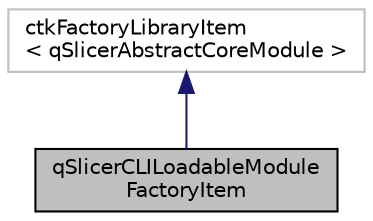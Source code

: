 digraph "qSlicerCLILoadableModuleFactoryItem"
{
  bgcolor="transparent";
  edge [fontname="Helvetica",fontsize="10",labelfontname="Helvetica",labelfontsize="10"];
  node [fontname="Helvetica",fontsize="10",shape=record];
  Node0 [label="qSlicerCLILoadableModule\lFactoryItem",height=0.2,width=0.4,color="black", fillcolor="grey75", style="filled", fontcolor="black"];
  Node1 -> Node0 [dir="back",color="midnightblue",fontsize="10",style="solid",fontname="Helvetica"];
  Node1 [label="ctkFactoryLibraryItem\l\< qSlicerAbstractCoreModule \>",height=0.2,width=0.4,color="grey75"];
}
